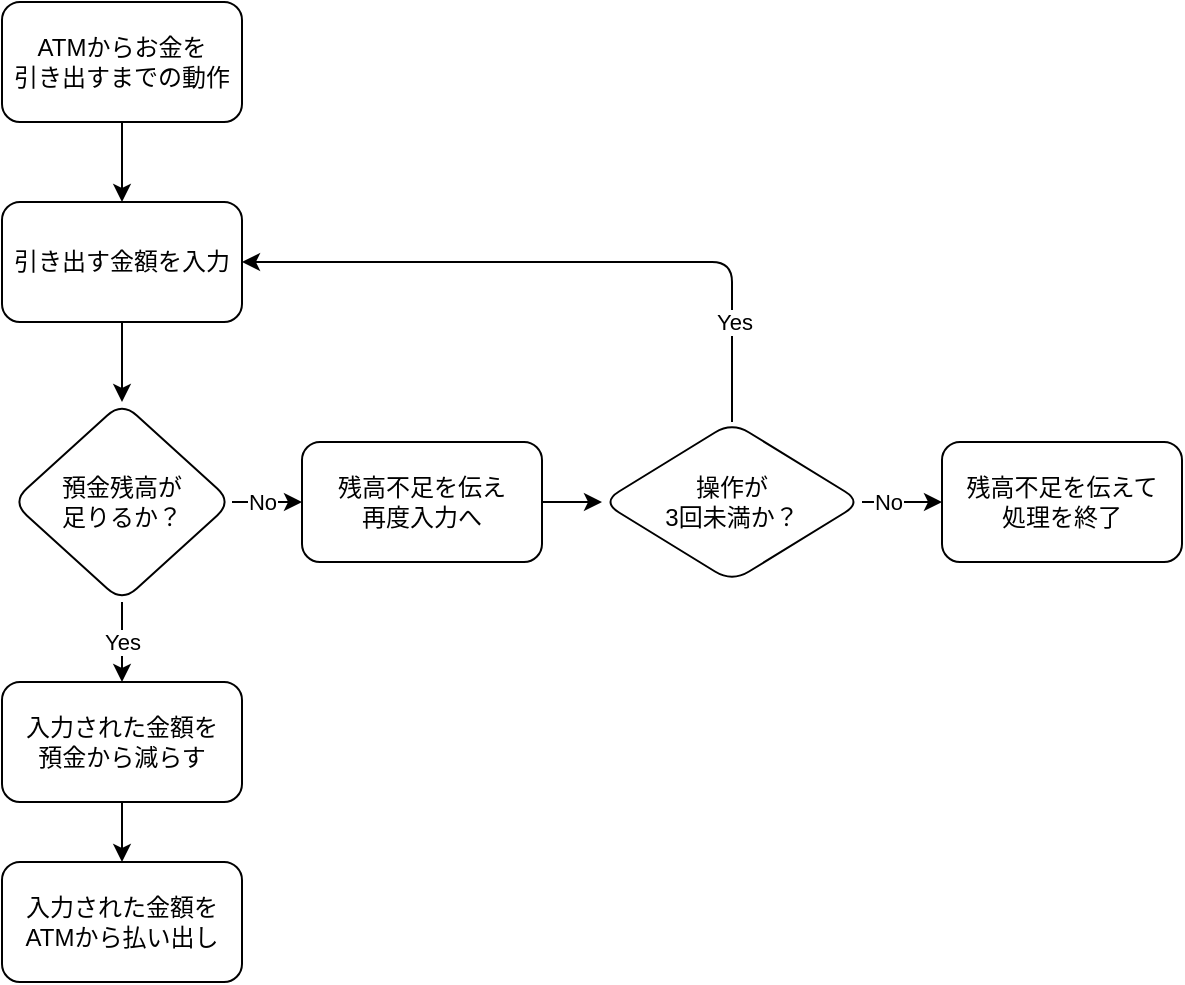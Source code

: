 <mxfile>
    <diagram id="LVAakl77Y9Hq_VEKzcOf" name="ATM">
        <mxGraphModel dx="1318" dy="827" grid="1" gridSize="10" guides="1" tooltips="1" connect="1" arrows="1" fold="1" page="1" pageScale="1" pageWidth="827" pageHeight="1169" math="0" shadow="0">
            <root>
                <mxCell id="0"/>
                <mxCell id="1" parent="0"/>
                <mxCell id="pVTVM25Zlst_Pasr8GN9-3" value="" style="edgeStyle=none;html=1;" parent="1" source="pVTVM25Zlst_Pasr8GN9-1" target="pVTVM25Zlst_Pasr8GN9-2" edge="1">
                    <mxGeometry relative="1" as="geometry"/>
                </mxCell>
                <mxCell id="pVTVM25Zlst_Pasr8GN9-1" value="ATMからお金を&lt;br&gt;引き出すまでの動作" style="rounded=1;whiteSpace=wrap;html=1;" parent="1" vertex="1">
                    <mxGeometry x="40" y="40" width="120" height="60" as="geometry"/>
                </mxCell>
                <mxCell id="pVTVM25Zlst_Pasr8GN9-5" value="" style="edgeStyle=none;html=1;" parent="1" source="pVTVM25Zlst_Pasr8GN9-2" target="pVTVM25Zlst_Pasr8GN9-4" edge="1">
                    <mxGeometry relative="1" as="geometry"/>
                </mxCell>
                <mxCell id="pVTVM25Zlst_Pasr8GN9-2" value="引き出す金額を入力" style="whiteSpace=wrap;html=1;rounded=1;" parent="1" vertex="1">
                    <mxGeometry x="40" y="140" width="120" height="60" as="geometry"/>
                </mxCell>
                <mxCell id="pVTVM25Zlst_Pasr8GN9-7" value="" style="edgeStyle=none;html=1;" parent="1" target="pVTVM25Zlst_Pasr8GN9-6" edge="1">
                    <mxGeometry relative="1" as="geometry">
                        <mxPoint x="100" y="340" as="sourcePoint"/>
                    </mxGeometry>
                </mxCell>
                <mxCell id="pVTVM25Zlst_Pasr8GN9-21" value="Yes" style="edgeLabel;html=1;align=center;verticalAlign=middle;resizable=0;points=[];" parent="pVTVM25Zlst_Pasr8GN9-7" vertex="1" connectable="0">
                    <mxGeometry x="-0.614" y="1" relative="1" as="geometry">
                        <mxPoint x="-1" y="12" as="offset"/>
                    </mxGeometry>
                </mxCell>
                <mxCell id="pVTVM25Zlst_Pasr8GN9-11" value="" style="edgeStyle=none;html=1;" parent="1" source="pVTVM25Zlst_Pasr8GN9-4" target="pVTVM25Zlst_Pasr8GN9-10" edge="1">
                    <mxGeometry relative="1" as="geometry"/>
                </mxCell>
                <mxCell id="pVTVM25Zlst_Pasr8GN9-18" value="No" style="edgeLabel;html=1;align=center;verticalAlign=middle;resizable=0;points=[];" parent="pVTVM25Zlst_Pasr8GN9-11" vertex="1" connectable="0">
                    <mxGeometry x="-0.415" y="2" relative="1" as="geometry">
                        <mxPoint x="5" y="2" as="offset"/>
                    </mxGeometry>
                </mxCell>
                <mxCell id="pVTVM25Zlst_Pasr8GN9-4" value="預金残高が&lt;br&gt;足りるか？" style="rhombus;whiteSpace=wrap;html=1;rounded=1;" parent="1" vertex="1">
                    <mxGeometry x="45" y="240" width="110" height="100" as="geometry"/>
                </mxCell>
                <mxCell id="pVTVM25Zlst_Pasr8GN9-9" value="" style="edgeStyle=none;html=1;" parent="1" source="pVTVM25Zlst_Pasr8GN9-6" target="pVTVM25Zlst_Pasr8GN9-8" edge="1">
                    <mxGeometry relative="1" as="geometry"/>
                </mxCell>
                <mxCell id="pVTVM25Zlst_Pasr8GN9-6" value="入力された金額を&lt;br&gt;預金から減らす" style="whiteSpace=wrap;html=1;rounded=1;" parent="1" vertex="1">
                    <mxGeometry x="40" y="380" width="120" height="60" as="geometry"/>
                </mxCell>
                <mxCell id="pVTVM25Zlst_Pasr8GN9-8" value="入力された金額を&lt;br&gt;ATMから払い出し" style="whiteSpace=wrap;html=1;rounded=1;" parent="1" vertex="1">
                    <mxGeometry x="40" y="470" width="120" height="60" as="geometry"/>
                </mxCell>
                <mxCell id="pVTVM25Zlst_Pasr8GN9-13" value="" style="edgeStyle=none;html=1;" parent="1" source="pVTVM25Zlst_Pasr8GN9-10" target="pVTVM25Zlst_Pasr8GN9-12" edge="1">
                    <mxGeometry relative="1" as="geometry"/>
                </mxCell>
                <mxCell id="pVTVM25Zlst_Pasr8GN9-10" value="残高不足を伝え&lt;br&gt;再度入力へ" style="whiteSpace=wrap;html=1;rounded=1;" parent="1" vertex="1">
                    <mxGeometry x="190" y="260" width="120" height="60" as="geometry"/>
                </mxCell>
                <mxCell id="pVTVM25Zlst_Pasr8GN9-15" value="" style="edgeStyle=none;html=1;" parent="1" source="pVTVM25Zlst_Pasr8GN9-12" target="pVTVM25Zlst_Pasr8GN9-14" edge="1">
                    <mxGeometry relative="1" as="geometry"/>
                </mxCell>
                <mxCell id="pVTVM25Zlst_Pasr8GN9-20" value="No" style="edgeLabel;html=1;align=center;verticalAlign=middle;resizable=0;points=[];" parent="pVTVM25Zlst_Pasr8GN9-15" vertex="1" connectable="0">
                    <mxGeometry x="-0.378" relative="1" as="geometry">
                        <mxPoint as="offset"/>
                    </mxGeometry>
                </mxCell>
                <mxCell id="pVTVM25Zlst_Pasr8GN9-16" style="edgeStyle=none;html=1;entryX=1;entryY=0.5;entryDx=0;entryDy=0;exitX=0.5;exitY=0;exitDx=0;exitDy=0;" parent="1" source="pVTVM25Zlst_Pasr8GN9-12" target="pVTVM25Zlst_Pasr8GN9-2" edge="1">
                    <mxGeometry relative="1" as="geometry">
                        <Array as="points">
                            <mxPoint x="405" y="170"/>
                        </Array>
                        <mxPoint x="230" y="170" as="targetPoint"/>
                    </mxGeometry>
                </mxCell>
                <mxCell id="pVTVM25Zlst_Pasr8GN9-19" value="Yes" style="edgeLabel;html=1;align=center;verticalAlign=middle;resizable=0;points=[];" parent="pVTVM25Zlst_Pasr8GN9-16" vertex="1" connectable="0">
                    <mxGeometry x="-0.247" y="-3" relative="1" as="geometry">
                        <mxPoint x="43" y="33" as="offset"/>
                    </mxGeometry>
                </mxCell>
                <mxCell id="pVTVM25Zlst_Pasr8GN9-12" value="操作が&lt;br&gt;3回未満か？" style="rhombus;whiteSpace=wrap;html=1;rounded=1;" parent="1" vertex="1">
                    <mxGeometry x="340" y="250" width="130" height="80" as="geometry"/>
                </mxCell>
                <mxCell id="pVTVM25Zlst_Pasr8GN9-14" value="残高不足を伝えて&lt;br&gt;処理を終了" style="whiteSpace=wrap;html=1;rounded=1;" parent="1" vertex="1">
                    <mxGeometry x="510" y="260" width="120" height="60" as="geometry"/>
                </mxCell>
            </root>
        </mxGraphModel>
    </diagram>
    <diagram id="f4UBo18mcEA0K9dttLWH" name="IC">
        <mxGraphModel dx="753" dy="473" grid="1" gridSize="10" guides="1" tooltips="1" connect="1" arrows="1" fold="1" page="1" pageScale="1" pageWidth="827" pageHeight="1169" math="0" shadow="0">
            <root>
                <mxCell id="0"/>
                <mxCell id="1" parent="0"/>
                <mxCell id="3" style="edgeStyle=none;html=1;" parent="1" source="2" target="4" edge="1">
                    <mxGeometry relative="1" as="geometry">
                        <mxPoint x="130" y="140" as="targetPoint"/>
                    </mxGeometry>
                </mxCell>
                <mxCell id="2" value="交通系ICを利用し&lt;br&gt;改札を通るまでの動作" style="rounded=1;whiteSpace=wrap;html=1;" parent="1" vertex="1">
                    <mxGeometry x="50" y="40" width="160" height="60" as="geometry"/>
                </mxCell>
                <mxCell id="5" style="edgeStyle=none;html=1;" parent="1" source="4" target="6" edge="1">
                    <mxGeometry relative="1" as="geometry">
                        <mxPoint x="130" y="240" as="targetPoint"/>
                    </mxGeometry>
                </mxCell>
                <mxCell id="4" value="残高の確認" style="rounded=0;whiteSpace=wrap;html=1;" parent="1" vertex="1">
                    <mxGeometry x="70" y="140" width="120" height="60" as="geometry"/>
                </mxCell>
                <mxCell id="7" style="edgeStyle=none;html=1;entryX=0;entryY=0.5;entryDx=0;entryDy=0;" parent="1" source="6" target="10" edge="1">
                    <mxGeometry relative="1" as="geometry">
                        <mxPoint x="240" y="280" as="targetPoint"/>
                    </mxGeometry>
                </mxCell>
                <mxCell id="8" value="No" style="edgeLabel;html=1;align=center;verticalAlign=middle;resizable=0;points=[];" parent="7" vertex="1" connectable="0">
                    <mxGeometry x="0.422" y="2" relative="1" as="geometry">
                        <mxPoint x="-24" y="-8" as="offset"/>
                    </mxGeometry>
                </mxCell>
                <mxCell id="14" style="edgeStyle=none;html=1;" parent="1" source="6" target="15" edge="1">
                    <mxGeometry relative="1" as="geometry">
                        <mxPoint x="130" y="360" as="targetPoint"/>
                    </mxGeometry>
                </mxCell>
                <mxCell id="16" value="YES" style="edgeLabel;html=1;align=center;verticalAlign=middle;resizable=0;points=[];" parent="14" vertex="1" connectable="0">
                    <mxGeometry x="-0.3" y="2" relative="1" as="geometry">
                        <mxPoint as="offset"/>
                    </mxGeometry>
                </mxCell>
                <mxCell id="6" value="足りる？" style="rhombus;whiteSpace=wrap;html=1;" parent="1" vertex="1">
                    <mxGeometry x="90" y="240" width="80" height="80" as="geometry"/>
                </mxCell>
                <mxCell id="12" style="edgeStyle=none;html=1;" parent="1" source="10" target="13" edge="1">
                    <mxGeometry relative="1" as="geometry">
                        <mxPoint x="410" y="280" as="targetPoint"/>
                    </mxGeometry>
                </mxCell>
                <mxCell id="10" value="改札通れない" style="rounded=0;whiteSpace=wrap;html=1;" parent="1" vertex="1">
                    <mxGeometry x="240" y="250" width="120" height="60" as="geometry"/>
                </mxCell>
                <mxCell id="13" value="入金" style="rounded=0;whiteSpace=wrap;html=1;" parent="1" vertex="1">
                    <mxGeometry x="414" y="250" width="120" height="60" as="geometry"/>
                </mxCell>
                <mxCell id="15" value="改札通れる" style="rounded=0;whiteSpace=wrap;html=1;" parent="1" vertex="1">
                    <mxGeometry x="70" y="370" width="120" height="60" as="geometry"/>
                </mxCell>
                <mxCell id="19" value="" style="endArrow=classic;html=1;entryX=1;entryY=0.5;entryDx=0;entryDy=0;exitX=0.5;exitY=1;exitDx=0;exitDy=0;edgeStyle=orthogonalEdgeStyle;" parent="1" source="13" target="15" edge="1">
                    <mxGeometry width="50" height="50" relative="1" as="geometry">
                        <mxPoint x="440" y="360" as="sourcePoint"/>
                        <mxPoint x="490" y="310" as="targetPoint"/>
                    </mxGeometry>
                </mxCell>
            </root>
        </mxGraphModel>
    </diagram>
</mxfile>